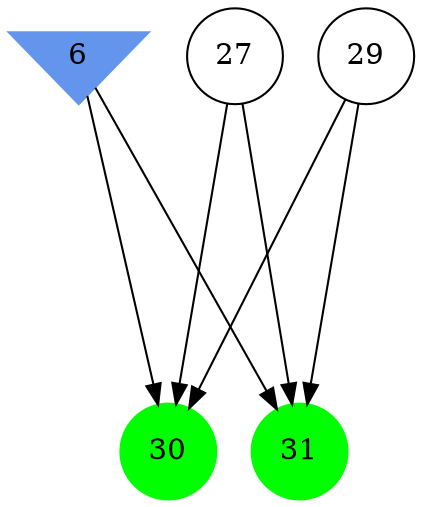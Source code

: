 digraph brain {
	ranksep=2.0;
	6 [shape=invtriangle,style=filled,color=cornflowerblue];
	27 [shape=circle,color=black];
	29 [shape=circle,color=black];
	30 [shape=circle,style=filled,color=green];
	31 [shape=circle,style=filled,color=green];
	6	->	31;
	6	->	30;
	29	->	31;
	29	->	30;
	27	->	31;
	27	->	30;
	{ rank=same; 6; }
	{ rank=same; 27; 29; }
	{ rank=same; 30; 31; }
}
